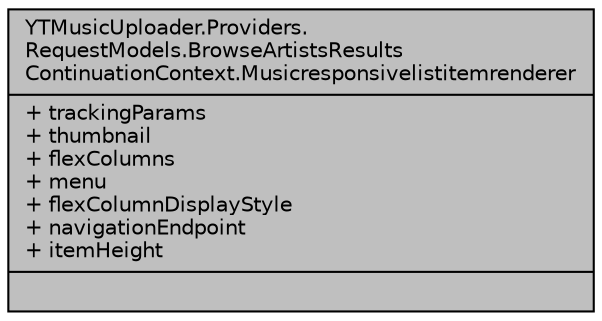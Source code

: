 digraph "YTMusicUploader.Providers.RequestModels.BrowseArtistsResultsContinuationContext.Musicresponsivelistitemrenderer"
{
 // LATEX_PDF_SIZE
  edge [fontname="Helvetica",fontsize="10",labelfontname="Helvetica",labelfontsize="10"];
  node [fontname="Helvetica",fontsize="10",shape=record];
  Node1 [label="{YTMusicUploader.Providers.\lRequestModels.BrowseArtistsResults\lContinuationContext.Musicresponsivelistitemrenderer\n|+ trackingParams\l+ thumbnail\l+ flexColumns\l+ menu\l+ flexColumnDisplayStyle\l+ navigationEndpoint\l+ itemHeight\l|}",height=0.2,width=0.4,color="black", fillcolor="grey75", style="filled", fontcolor="black",tooltip=" "];
}
